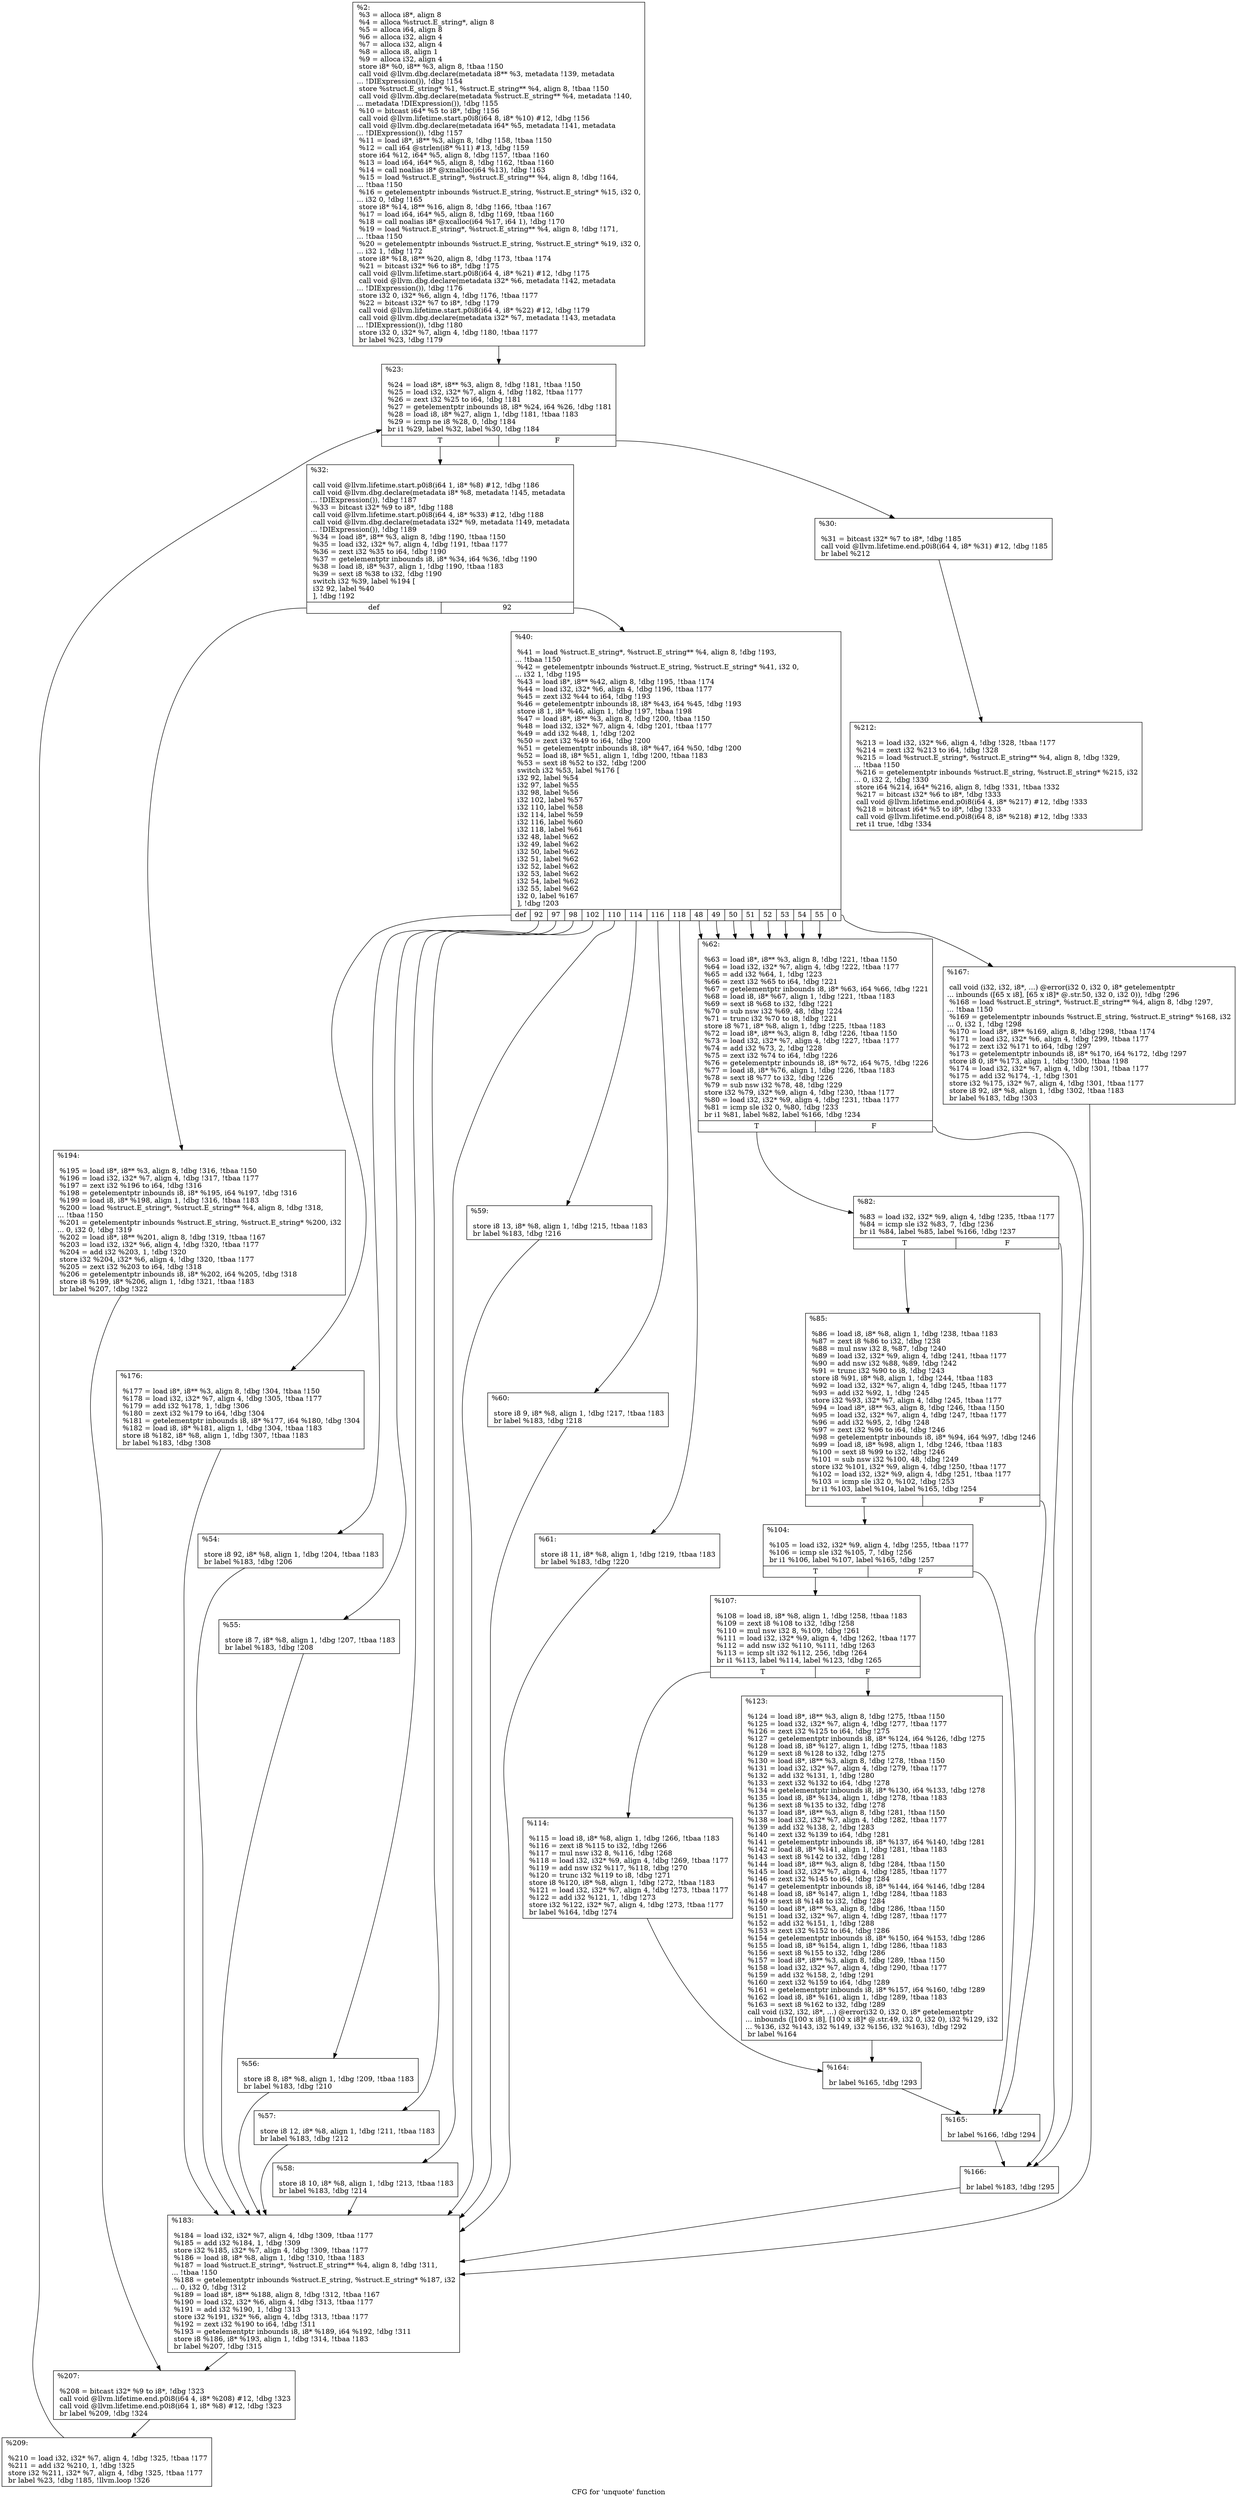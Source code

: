 digraph "CFG for 'unquote' function" {
	label="CFG for 'unquote' function";

	Node0x13afe80 [shape=record,label="{%2:\l  %3 = alloca i8*, align 8\l  %4 = alloca %struct.E_string*, align 8\l  %5 = alloca i64, align 8\l  %6 = alloca i32, align 4\l  %7 = alloca i32, align 4\l  %8 = alloca i8, align 1\l  %9 = alloca i32, align 4\l  store i8* %0, i8** %3, align 8, !tbaa !150\l  call void @llvm.dbg.declare(metadata i8** %3, metadata !139, metadata\l... !DIExpression()), !dbg !154\l  store %struct.E_string* %1, %struct.E_string** %4, align 8, !tbaa !150\l  call void @llvm.dbg.declare(metadata %struct.E_string** %4, metadata !140,\l... metadata !DIExpression()), !dbg !155\l  %10 = bitcast i64* %5 to i8*, !dbg !156\l  call void @llvm.lifetime.start.p0i8(i64 8, i8* %10) #12, !dbg !156\l  call void @llvm.dbg.declare(metadata i64* %5, metadata !141, metadata\l... !DIExpression()), !dbg !157\l  %11 = load i8*, i8** %3, align 8, !dbg !158, !tbaa !150\l  %12 = call i64 @strlen(i8* %11) #13, !dbg !159\l  store i64 %12, i64* %5, align 8, !dbg !157, !tbaa !160\l  %13 = load i64, i64* %5, align 8, !dbg !162, !tbaa !160\l  %14 = call noalias i8* @xmalloc(i64 %13), !dbg !163\l  %15 = load %struct.E_string*, %struct.E_string** %4, align 8, !dbg !164,\l... !tbaa !150\l  %16 = getelementptr inbounds %struct.E_string, %struct.E_string* %15, i32 0,\l... i32 0, !dbg !165\l  store i8* %14, i8** %16, align 8, !dbg !166, !tbaa !167\l  %17 = load i64, i64* %5, align 8, !dbg !169, !tbaa !160\l  %18 = call noalias i8* @xcalloc(i64 %17, i64 1), !dbg !170\l  %19 = load %struct.E_string*, %struct.E_string** %4, align 8, !dbg !171,\l... !tbaa !150\l  %20 = getelementptr inbounds %struct.E_string, %struct.E_string* %19, i32 0,\l... i32 1, !dbg !172\l  store i8* %18, i8** %20, align 8, !dbg !173, !tbaa !174\l  %21 = bitcast i32* %6 to i8*, !dbg !175\l  call void @llvm.lifetime.start.p0i8(i64 4, i8* %21) #12, !dbg !175\l  call void @llvm.dbg.declare(metadata i32* %6, metadata !142, metadata\l... !DIExpression()), !dbg !176\l  store i32 0, i32* %6, align 4, !dbg !176, !tbaa !177\l  %22 = bitcast i32* %7 to i8*, !dbg !179\l  call void @llvm.lifetime.start.p0i8(i64 4, i8* %22) #12, !dbg !179\l  call void @llvm.dbg.declare(metadata i32* %7, metadata !143, metadata\l... !DIExpression()), !dbg !180\l  store i32 0, i32* %7, align 4, !dbg !180, !tbaa !177\l  br label %23, !dbg !179\l}"];
	Node0x13afe80 -> Node0x13b21c0;
	Node0x13b21c0 [shape=record,label="{%23:\l\l  %24 = load i8*, i8** %3, align 8, !dbg !181, !tbaa !150\l  %25 = load i32, i32* %7, align 4, !dbg !182, !tbaa !177\l  %26 = zext i32 %25 to i64, !dbg !181\l  %27 = getelementptr inbounds i8, i8* %24, i64 %26, !dbg !181\l  %28 = load i8, i8* %27, align 1, !dbg !181, !tbaa !183\l  %29 = icmp ne i8 %28, 0, !dbg !184\l  br i1 %29, label %32, label %30, !dbg !184\l|{<s0>T|<s1>F}}"];
	Node0x13b21c0:s0 -> Node0x13b2260;
	Node0x13b21c0:s1 -> Node0x13b2210;
	Node0x13b2210 [shape=record,label="{%30:\l\l  %31 = bitcast i32* %7 to i8*, !dbg !185\l  call void @llvm.lifetime.end.p0i8(i64 4, i8* %31) #12, !dbg !185\l  br label %212\l}"];
	Node0x13b2210 -> Node0x13b2a80;
	Node0x13b2260 [shape=record,label="{%32:\l\l  call void @llvm.lifetime.start.p0i8(i64 1, i8* %8) #12, !dbg !186\l  call void @llvm.dbg.declare(metadata i8* %8, metadata !145, metadata\l... !DIExpression()), !dbg !187\l  %33 = bitcast i32* %9 to i8*, !dbg !188\l  call void @llvm.lifetime.start.p0i8(i64 4, i8* %33) #12, !dbg !188\l  call void @llvm.dbg.declare(metadata i32* %9, metadata !149, metadata\l... !DIExpression()), !dbg !189\l  %34 = load i8*, i8** %3, align 8, !dbg !190, !tbaa !150\l  %35 = load i32, i32* %7, align 4, !dbg !191, !tbaa !177\l  %36 = zext i32 %35 to i64, !dbg !190\l  %37 = getelementptr inbounds i8, i8* %34, i64 %36, !dbg !190\l  %38 = load i8, i8* %37, align 1, !dbg !190, !tbaa !183\l  %39 = sext i8 %38 to i32, !dbg !190\l  switch i32 %39, label %194 [\l    i32 92, label %40\l  ], !dbg !192\l|{<s0>def|<s1>92}}"];
	Node0x13b2260:s0 -> Node0x13b2990;
	Node0x13b2260:s1 -> Node0x13b22b0;
	Node0x13b22b0 [shape=record,label="{%40:\l\l  %41 = load %struct.E_string*, %struct.E_string** %4, align 8, !dbg !193,\l... !tbaa !150\l  %42 = getelementptr inbounds %struct.E_string, %struct.E_string* %41, i32 0,\l... i32 1, !dbg !195\l  %43 = load i8*, i8** %42, align 8, !dbg !195, !tbaa !174\l  %44 = load i32, i32* %6, align 4, !dbg !196, !tbaa !177\l  %45 = zext i32 %44 to i64, !dbg !193\l  %46 = getelementptr inbounds i8, i8* %43, i64 %45, !dbg !193\l  store i8 1, i8* %46, align 1, !dbg !197, !tbaa !198\l  %47 = load i8*, i8** %3, align 8, !dbg !200, !tbaa !150\l  %48 = load i32, i32* %7, align 4, !dbg !201, !tbaa !177\l  %49 = add i32 %48, 1, !dbg !202\l  %50 = zext i32 %49 to i64, !dbg !200\l  %51 = getelementptr inbounds i8, i8* %47, i64 %50, !dbg !200\l  %52 = load i8, i8* %51, align 1, !dbg !200, !tbaa !183\l  %53 = sext i8 %52 to i32, !dbg !200\l  switch i32 %53, label %176 [\l    i32 92, label %54\l    i32 97, label %55\l    i32 98, label %56\l    i32 102, label %57\l    i32 110, label %58\l    i32 114, label %59\l    i32 116, label %60\l    i32 118, label %61\l    i32 48, label %62\l    i32 49, label %62\l    i32 50, label %62\l    i32 51, label %62\l    i32 52, label %62\l    i32 53, label %62\l    i32 54, label %62\l    i32 55, label %62\l    i32 0, label %167\l  ], !dbg !203\l|{<s0>def|<s1>92|<s2>97|<s3>98|<s4>102|<s5>110|<s6>114|<s7>116|<s8>118|<s9>48|<s10>49|<s11>50|<s12>51|<s13>52|<s14>53|<s15>54|<s16>55|<s17>0}}"];
	Node0x13b22b0:s0 -> Node0x13b28f0;
	Node0x13b22b0:s1 -> Node0x13b2300;
	Node0x13b22b0:s2 -> Node0x13b2350;
	Node0x13b22b0:s3 -> Node0x13b23a0;
	Node0x13b22b0:s4 -> Node0x13b23f0;
	Node0x13b22b0:s5 -> Node0x13b2440;
	Node0x13b22b0:s6 -> Node0x13b2490;
	Node0x13b22b0:s7 -> Node0x13b24e0;
	Node0x13b22b0:s8 -> Node0x13b2530;
	Node0x13b22b0:s9 -> Node0x13b2580;
	Node0x13b22b0:s10 -> Node0x13b2580;
	Node0x13b22b0:s11 -> Node0x13b2580;
	Node0x13b22b0:s12 -> Node0x13b2580;
	Node0x13b22b0:s13 -> Node0x13b2580;
	Node0x13b22b0:s14 -> Node0x13b2580;
	Node0x13b22b0:s15 -> Node0x13b2580;
	Node0x13b22b0:s16 -> Node0x13b2580;
	Node0x13b22b0:s17 -> Node0x13b28a0;
	Node0x13b2300 [shape=record,label="{%54:\l\l  store i8 92, i8* %8, align 1, !dbg !204, !tbaa !183\l  br label %183, !dbg !206\l}"];
	Node0x13b2300 -> Node0x13b2940;
	Node0x13b2350 [shape=record,label="{%55:\l\l  store i8 7, i8* %8, align 1, !dbg !207, !tbaa !183\l  br label %183, !dbg !208\l}"];
	Node0x13b2350 -> Node0x13b2940;
	Node0x13b23a0 [shape=record,label="{%56:\l\l  store i8 8, i8* %8, align 1, !dbg !209, !tbaa !183\l  br label %183, !dbg !210\l}"];
	Node0x13b23a0 -> Node0x13b2940;
	Node0x13b23f0 [shape=record,label="{%57:\l\l  store i8 12, i8* %8, align 1, !dbg !211, !tbaa !183\l  br label %183, !dbg !212\l}"];
	Node0x13b23f0 -> Node0x13b2940;
	Node0x13b2440 [shape=record,label="{%58:\l\l  store i8 10, i8* %8, align 1, !dbg !213, !tbaa !183\l  br label %183, !dbg !214\l}"];
	Node0x13b2440 -> Node0x13b2940;
	Node0x13b2490 [shape=record,label="{%59:\l\l  store i8 13, i8* %8, align 1, !dbg !215, !tbaa !183\l  br label %183, !dbg !216\l}"];
	Node0x13b2490 -> Node0x13b2940;
	Node0x13b24e0 [shape=record,label="{%60:\l\l  store i8 9, i8* %8, align 1, !dbg !217, !tbaa !183\l  br label %183, !dbg !218\l}"];
	Node0x13b24e0 -> Node0x13b2940;
	Node0x13b2530 [shape=record,label="{%61:\l\l  store i8 11, i8* %8, align 1, !dbg !219, !tbaa !183\l  br label %183, !dbg !220\l}"];
	Node0x13b2530 -> Node0x13b2940;
	Node0x13b2580 [shape=record,label="{%62:\l\l  %63 = load i8*, i8** %3, align 8, !dbg !221, !tbaa !150\l  %64 = load i32, i32* %7, align 4, !dbg !222, !tbaa !177\l  %65 = add i32 %64, 1, !dbg !223\l  %66 = zext i32 %65 to i64, !dbg !221\l  %67 = getelementptr inbounds i8, i8* %63, i64 %66, !dbg !221\l  %68 = load i8, i8* %67, align 1, !dbg !221, !tbaa !183\l  %69 = sext i8 %68 to i32, !dbg !221\l  %70 = sub nsw i32 %69, 48, !dbg !224\l  %71 = trunc i32 %70 to i8, !dbg !221\l  store i8 %71, i8* %8, align 1, !dbg !225, !tbaa !183\l  %72 = load i8*, i8** %3, align 8, !dbg !226, !tbaa !150\l  %73 = load i32, i32* %7, align 4, !dbg !227, !tbaa !177\l  %74 = add i32 %73, 2, !dbg !228\l  %75 = zext i32 %74 to i64, !dbg !226\l  %76 = getelementptr inbounds i8, i8* %72, i64 %75, !dbg !226\l  %77 = load i8, i8* %76, align 1, !dbg !226, !tbaa !183\l  %78 = sext i8 %77 to i32, !dbg !226\l  %79 = sub nsw i32 %78, 48, !dbg !229\l  store i32 %79, i32* %9, align 4, !dbg !230, !tbaa !177\l  %80 = load i32, i32* %9, align 4, !dbg !231, !tbaa !177\l  %81 = icmp sle i32 0, %80, !dbg !233\l  br i1 %81, label %82, label %166, !dbg !234\l|{<s0>T|<s1>F}}"];
	Node0x13b2580:s0 -> Node0x13b25d0;
	Node0x13b2580:s1 -> Node0x13b2850;
	Node0x13b25d0 [shape=record,label="{%82:\l\l  %83 = load i32, i32* %9, align 4, !dbg !235, !tbaa !177\l  %84 = icmp sle i32 %83, 7, !dbg !236\l  br i1 %84, label %85, label %166, !dbg !237\l|{<s0>T|<s1>F}}"];
	Node0x13b25d0:s0 -> Node0x13b2620;
	Node0x13b25d0:s1 -> Node0x13b2850;
	Node0x13b2620 [shape=record,label="{%85:\l\l  %86 = load i8, i8* %8, align 1, !dbg !238, !tbaa !183\l  %87 = zext i8 %86 to i32, !dbg !238\l  %88 = mul nsw i32 8, %87, !dbg !240\l  %89 = load i32, i32* %9, align 4, !dbg !241, !tbaa !177\l  %90 = add nsw i32 %88, %89, !dbg !242\l  %91 = trunc i32 %90 to i8, !dbg !243\l  store i8 %91, i8* %8, align 1, !dbg !244, !tbaa !183\l  %92 = load i32, i32* %7, align 4, !dbg !245, !tbaa !177\l  %93 = add i32 %92, 1, !dbg !245\l  store i32 %93, i32* %7, align 4, !dbg !245, !tbaa !177\l  %94 = load i8*, i8** %3, align 8, !dbg !246, !tbaa !150\l  %95 = load i32, i32* %7, align 4, !dbg !247, !tbaa !177\l  %96 = add i32 %95, 2, !dbg !248\l  %97 = zext i32 %96 to i64, !dbg !246\l  %98 = getelementptr inbounds i8, i8* %94, i64 %97, !dbg !246\l  %99 = load i8, i8* %98, align 1, !dbg !246, !tbaa !183\l  %100 = sext i8 %99 to i32, !dbg !246\l  %101 = sub nsw i32 %100, 48, !dbg !249\l  store i32 %101, i32* %9, align 4, !dbg !250, !tbaa !177\l  %102 = load i32, i32* %9, align 4, !dbg !251, !tbaa !177\l  %103 = icmp sle i32 0, %102, !dbg !253\l  br i1 %103, label %104, label %165, !dbg !254\l|{<s0>T|<s1>F}}"];
	Node0x13b2620:s0 -> Node0x13b2670;
	Node0x13b2620:s1 -> Node0x13b2800;
	Node0x13b2670 [shape=record,label="{%104:\l\l  %105 = load i32, i32* %9, align 4, !dbg !255, !tbaa !177\l  %106 = icmp sle i32 %105, 7, !dbg !256\l  br i1 %106, label %107, label %165, !dbg !257\l|{<s0>T|<s1>F}}"];
	Node0x13b2670:s0 -> Node0x13b26c0;
	Node0x13b2670:s1 -> Node0x13b2800;
	Node0x13b26c0 [shape=record,label="{%107:\l\l  %108 = load i8, i8* %8, align 1, !dbg !258, !tbaa !183\l  %109 = zext i8 %108 to i32, !dbg !258\l  %110 = mul nsw i32 8, %109, !dbg !261\l  %111 = load i32, i32* %9, align 4, !dbg !262, !tbaa !177\l  %112 = add nsw i32 %110, %111, !dbg !263\l  %113 = icmp slt i32 %112, 256, !dbg !264\l  br i1 %113, label %114, label %123, !dbg !265\l|{<s0>T|<s1>F}}"];
	Node0x13b26c0:s0 -> Node0x13b2710;
	Node0x13b26c0:s1 -> Node0x13b2760;
	Node0x13b2710 [shape=record,label="{%114:\l\l  %115 = load i8, i8* %8, align 1, !dbg !266, !tbaa !183\l  %116 = zext i8 %115 to i32, !dbg !266\l  %117 = mul nsw i32 8, %116, !dbg !268\l  %118 = load i32, i32* %9, align 4, !dbg !269, !tbaa !177\l  %119 = add nsw i32 %117, %118, !dbg !270\l  %120 = trunc i32 %119 to i8, !dbg !271\l  store i8 %120, i8* %8, align 1, !dbg !272, !tbaa !183\l  %121 = load i32, i32* %7, align 4, !dbg !273, !tbaa !177\l  %122 = add i32 %121, 1, !dbg !273\l  store i32 %122, i32* %7, align 4, !dbg !273, !tbaa !177\l  br label %164, !dbg !274\l}"];
	Node0x13b2710 -> Node0x13b27b0;
	Node0x13b2760 [shape=record,label="{%123:\l\l  %124 = load i8*, i8** %3, align 8, !dbg !275, !tbaa !150\l  %125 = load i32, i32* %7, align 4, !dbg !277, !tbaa !177\l  %126 = zext i32 %125 to i64, !dbg !275\l  %127 = getelementptr inbounds i8, i8* %124, i64 %126, !dbg !275\l  %128 = load i8, i8* %127, align 1, !dbg !275, !tbaa !183\l  %129 = sext i8 %128 to i32, !dbg !275\l  %130 = load i8*, i8** %3, align 8, !dbg !278, !tbaa !150\l  %131 = load i32, i32* %7, align 4, !dbg !279, !tbaa !177\l  %132 = add i32 %131, 1, !dbg !280\l  %133 = zext i32 %132 to i64, !dbg !278\l  %134 = getelementptr inbounds i8, i8* %130, i64 %133, !dbg !278\l  %135 = load i8, i8* %134, align 1, !dbg !278, !tbaa !183\l  %136 = sext i8 %135 to i32, !dbg !278\l  %137 = load i8*, i8** %3, align 8, !dbg !281, !tbaa !150\l  %138 = load i32, i32* %7, align 4, !dbg !282, !tbaa !177\l  %139 = add i32 %138, 2, !dbg !283\l  %140 = zext i32 %139 to i64, !dbg !281\l  %141 = getelementptr inbounds i8, i8* %137, i64 %140, !dbg !281\l  %142 = load i8, i8* %141, align 1, !dbg !281, !tbaa !183\l  %143 = sext i8 %142 to i32, !dbg !281\l  %144 = load i8*, i8** %3, align 8, !dbg !284, !tbaa !150\l  %145 = load i32, i32* %7, align 4, !dbg !285, !tbaa !177\l  %146 = zext i32 %145 to i64, !dbg !284\l  %147 = getelementptr inbounds i8, i8* %144, i64 %146, !dbg !284\l  %148 = load i8, i8* %147, align 1, !dbg !284, !tbaa !183\l  %149 = sext i8 %148 to i32, !dbg !284\l  %150 = load i8*, i8** %3, align 8, !dbg !286, !tbaa !150\l  %151 = load i32, i32* %7, align 4, !dbg !287, !tbaa !177\l  %152 = add i32 %151, 1, !dbg !288\l  %153 = zext i32 %152 to i64, !dbg !286\l  %154 = getelementptr inbounds i8, i8* %150, i64 %153, !dbg !286\l  %155 = load i8, i8* %154, align 1, !dbg !286, !tbaa !183\l  %156 = sext i8 %155 to i32, !dbg !286\l  %157 = load i8*, i8** %3, align 8, !dbg !289, !tbaa !150\l  %158 = load i32, i32* %7, align 4, !dbg !290, !tbaa !177\l  %159 = add i32 %158, 2, !dbg !291\l  %160 = zext i32 %159 to i64, !dbg !289\l  %161 = getelementptr inbounds i8, i8* %157, i64 %160, !dbg !289\l  %162 = load i8, i8* %161, align 1, !dbg !289, !tbaa !183\l  %163 = sext i8 %162 to i32, !dbg !289\l  call void (i32, i32, i8*, ...) @error(i32 0, i32 0, i8* getelementptr\l... inbounds ([100 x i8], [100 x i8]* @.str.49, i32 0, i32 0), i32 %129, i32\l... %136, i32 %143, i32 %149, i32 %156, i32 %163), !dbg !292\l  br label %164\l}"];
	Node0x13b2760 -> Node0x13b27b0;
	Node0x13b27b0 [shape=record,label="{%164:\l\l  br label %165, !dbg !293\l}"];
	Node0x13b27b0 -> Node0x13b2800;
	Node0x13b2800 [shape=record,label="{%165:\l\l  br label %166, !dbg !294\l}"];
	Node0x13b2800 -> Node0x13b2850;
	Node0x13b2850 [shape=record,label="{%166:\l\l  br label %183, !dbg !295\l}"];
	Node0x13b2850 -> Node0x13b2940;
	Node0x13b28a0 [shape=record,label="{%167:\l\l  call void (i32, i32, i8*, ...) @error(i32 0, i32 0, i8* getelementptr\l... inbounds ([65 x i8], [65 x i8]* @.str.50, i32 0, i32 0)), !dbg !296\l  %168 = load %struct.E_string*, %struct.E_string** %4, align 8, !dbg !297,\l... !tbaa !150\l  %169 = getelementptr inbounds %struct.E_string, %struct.E_string* %168, i32\l... 0, i32 1, !dbg !298\l  %170 = load i8*, i8** %169, align 8, !dbg !298, !tbaa !174\l  %171 = load i32, i32* %6, align 4, !dbg !299, !tbaa !177\l  %172 = zext i32 %171 to i64, !dbg !297\l  %173 = getelementptr inbounds i8, i8* %170, i64 %172, !dbg !297\l  store i8 0, i8* %173, align 1, !dbg !300, !tbaa !198\l  %174 = load i32, i32* %7, align 4, !dbg !301, !tbaa !177\l  %175 = add i32 %174, -1, !dbg !301\l  store i32 %175, i32* %7, align 4, !dbg !301, !tbaa !177\l  store i8 92, i8* %8, align 1, !dbg !302, !tbaa !183\l  br label %183, !dbg !303\l}"];
	Node0x13b28a0 -> Node0x13b2940;
	Node0x13b28f0 [shape=record,label="{%176:\l\l  %177 = load i8*, i8** %3, align 8, !dbg !304, !tbaa !150\l  %178 = load i32, i32* %7, align 4, !dbg !305, !tbaa !177\l  %179 = add i32 %178, 1, !dbg !306\l  %180 = zext i32 %179 to i64, !dbg !304\l  %181 = getelementptr inbounds i8, i8* %177, i64 %180, !dbg !304\l  %182 = load i8, i8* %181, align 1, !dbg !304, !tbaa !183\l  store i8 %182, i8* %8, align 1, !dbg !307, !tbaa !183\l  br label %183, !dbg !308\l}"];
	Node0x13b28f0 -> Node0x13b2940;
	Node0x13b2940 [shape=record,label="{%183:\l\l  %184 = load i32, i32* %7, align 4, !dbg !309, !tbaa !177\l  %185 = add i32 %184, 1, !dbg !309\l  store i32 %185, i32* %7, align 4, !dbg !309, !tbaa !177\l  %186 = load i8, i8* %8, align 1, !dbg !310, !tbaa !183\l  %187 = load %struct.E_string*, %struct.E_string** %4, align 8, !dbg !311,\l... !tbaa !150\l  %188 = getelementptr inbounds %struct.E_string, %struct.E_string* %187, i32\l... 0, i32 0, !dbg !312\l  %189 = load i8*, i8** %188, align 8, !dbg !312, !tbaa !167\l  %190 = load i32, i32* %6, align 4, !dbg !313, !tbaa !177\l  %191 = add i32 %190, 1, !dbg !313\l  store i32 %191, i32* %6, align 4, !dbg !313, !tbaa !177\l  %192 = zext i32 %190 to i64, !dbg !311\l  %193 = getelementptr inbounds i8, i8* %189, i64 %192, !dbg !311\l  store i8 %186, i8* %193, align 1, !dbg !314, !tbaa !183\l  br label %207, !dbg !315\l}"];
	Node0x13b2940 -> Node0x13b29e0;
	Node0x13b2990 [shape=record,label="{%194:\l\l  %195 = load i8*, i8** %3, align 8, !dbg !316, !tbaa !150\l  %196 = load i32, i32* %7, align 4, !dbg !317, !tbaa !177\l  %197 = zext i32 %196 to i64, !dbg !316\l  %198 = getelementptr inbounds i8, i8* %195, i64 %197, !dbg !316\l  %199 = load i8, i8* %198, align 1, !dbg !316, !tbaa !183\l  %200 = load %struct.E_string*, %struct.E_string** %4, align 8, !dbg !318,\l... !tbaa !150\l  %201 = getelementptr inbounds %struct.E_string, %struct.E_string* %200, i32\l... 0, i32 0, !dbg !319\l  %202 = load i8*, i8** %201, align 8, !dbg !319, !tbaa !167\l  %203 = load i32, i32* %6, align 4, !dbg !320, !tbaa !177\l  %204 = add i32 %203, 1, !dbg !320\l  store i32 %204, i32* %6, align 4, !dbg !320, !tbaa !177\l  %205 = zext i32 %203 to i64, !dbg !318\l  %206 = getelementptr inbounds i8, i8* %202, i64 %205, !dbg !318\l  store i8 %199, i8* %206, align 1, !dbg !321, !tbaa !183\l  br label %207, !dbg !322\l}"];
	Node0x13b2990 -> Node0x13b29e0;
	Node0x13b29e0 [shape=record,label="{%207:\l\l  %208 = bitcast i32* %9 to i8*, !dbg !323\l  call void @llvm.lifetime.end.p0i8(i64 4, i8* %208) #12, !dbg !323\l  call void @llvm.lifetime.end.p0i8(i64 1, i8* %8) #12, !dbg !323\l  br label %209, !dbg !324\l}"];
	Node0x13b29e0 -> Node0x13b2a30;
	Node0x13b2a30 [shape=record,label="{%209:\l\l  %210 = load i32, i32* %7, align 4, !dbg !325, !tbaa !177\l  %211 = add i32 %210, 1, !dbg !325\l  store i32 %211, i32* %7, align 4, !dbg !325, !tbaa !177\l  br label %23, !dbg !185, !llvm.loop !326\l}"];
	Node0x13b2a30 -> Node0x13b21c0;
	Node0x13b2a80 [shape=record,label="{%212:\l\l  %213 = load i32, i32* %6, align 4, !dbg !328, !tbaa !177\l  %214 = zext i32 %213 to i64, !dbg !328\l  %215 = load %struct.E_string*, %struct.E_string** %4, align 8, !dbg !329,\l... !tbaa !150\l  %216 = getelementptr inbounds %struct.E_string, %struct.E_string* %215, i32\l... 0, i32 2, !dbg !330\l  store i64 %214, i64* %216, align 8, !dbg !331, !tbaa !332\l  %217 = bitcast i32* %6 to i8*, !dbg !333\l  call void @llvm.lifetime.end.p0i8(i64 4, i8* %217) #12, !dbg !333\l  %218 = bitcast i64* %5 to i8*, !dbg !333\l  call void @llvm.lifetime.end.p0i8(i64 8, i8* %218) #12, !dbg !333\l  ret i1 true, !dbg !334\l}"];
}
